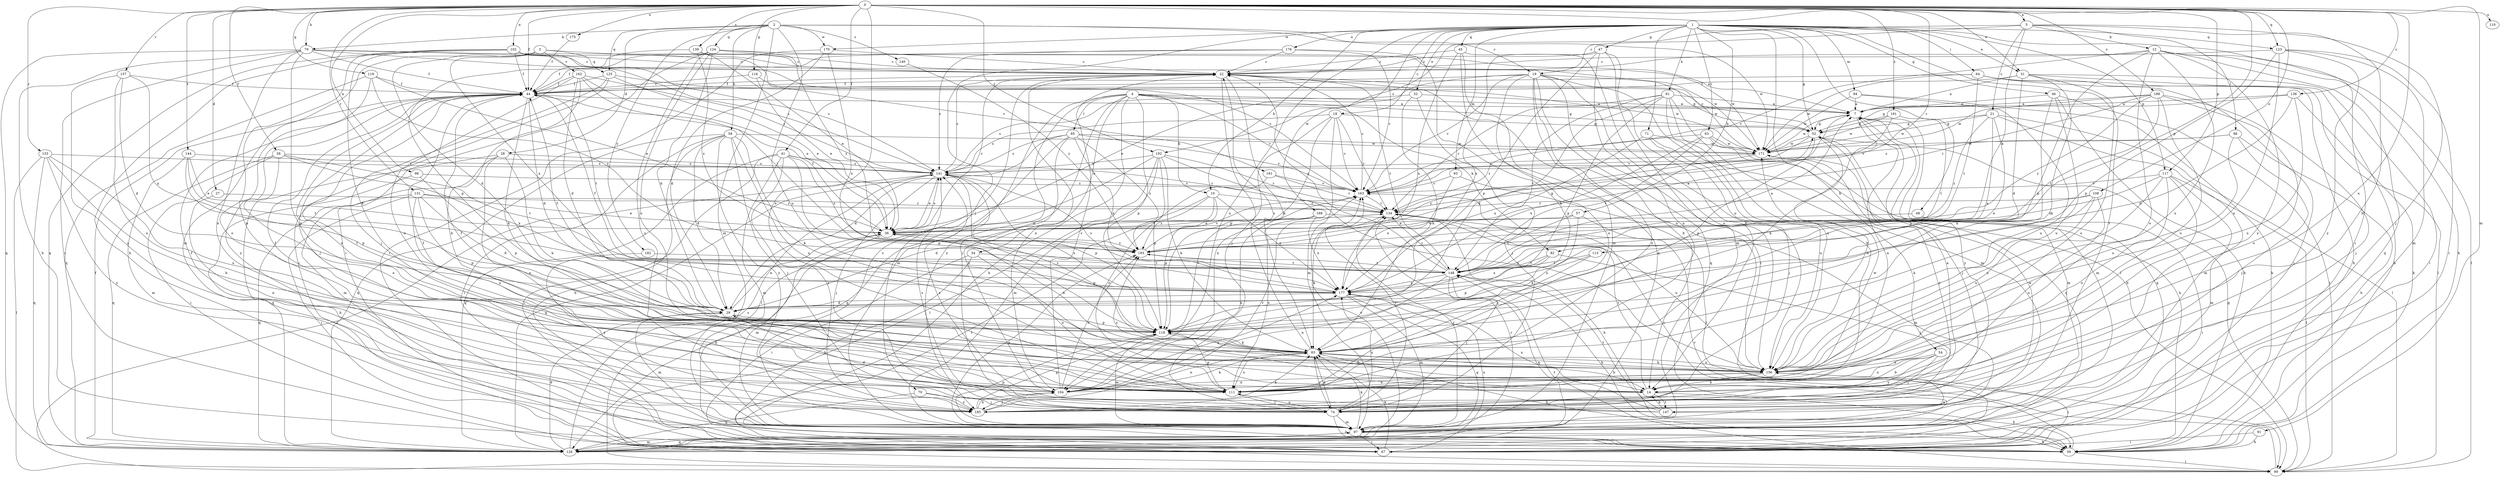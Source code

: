 strict digraph  {
0;
1;
2;
3;
4;
5;
7;
10;
12;
14;
18;
19;
21;
22;
27;
28;
29;
31;
32;
34;
36;
38;
41;
44;
45;
46;
47;
48;
52;
54;
57;
58;
59;
61;
63;
64;
67;
70;
71;
74;
79;
82;
83;
85;
86;
90;
91;
93;
94;
97;
98;
102;
104;
108;
110;
111;
113;
116;
117;
118;
119;
123;
124;
125;
126;
131;
133;
134;
136;
139;
140;
141;
144;
147;
148;
156;
157;
161;
162;
163;
168;
170;
171;
175;
176;
177;
182;
185;
188;
191;
192;
193;
0 -> 5  [label=a];
0 -> 27  [label=d];
0 -> 31  [label=e];
0 -> 38  [label=f];
0 -> 41  [label=f];
0 -> 44  [label=f];
0 -> 79  [label=k];
0 -> 91  [label=m];
0 -> 98  [label=n];
0 -> 102  [label=n];
0 -> 108  [label=o];
0 -> 110  [label=o];
0 -> 111  [label=o];
0 -> 113  [label=p];
0 -> 116  [label=p];
0 -> 117  [label=p];
0 -> 119  [label=q];
0 -> 123  [label=q];
0 -> 131  [label=r];
0 -> 133  [label=r];
0 -> 134  [label=r];
0 -> 136  [label=s];
0 -> 139  [label=s];
0 -> 144  [label=t];
0 -> 156  [label=u];
0 -> 157  [label=v];
0 -> 175  [label=x];
0 -> 188  [label=z];
0 -> 191  [label=z];
0 -> 192  [label=z];
1 -> 10  [label=b];
1 -> 18  [label=c];
1 -> 31  [label=e];
1 -> 32  [label=e];
1 -> 45  [label=g];
1 -> 46  [label=g];
1 -> 47  [label=g];
1 -> 48  [label=g];
1 -> 52  [label=g];
1 -> 54  [label=h];
1 -> 57  [label=h];
1 -> 61  [label=i];
1 -> 63  [label=i];
1 -> 64  [label=i];
1 -> 67  [label=i];
1 -> 70  [label=j];
1 -> 71  [label=j];
1 -> 93  [label=m];
1 -> 94  [label=m];
1 -> 104  [label=n];
1 -> 117  [label=p];
1 -> 123  [label=q];
1 -> 147  [label=t];
1 -> 168  [label=w];
1 -> 170  [label=w];
1 -> 176  [label=x];
2 -> 19  [label=c];
2 -> 28  [label=d];
2 -> 58  [label=h];
2 -> 79  [label=k];
2 -> 97  [label=m];
2 -> 124  [label=q];
2 -> 125  [label=q];
2 -> 140  [label=s];
2 -> 156  [label=u];
2 -> 170  [label=w];
2 -> 171  [label=w];
2 -> 182  [label=y];
3 -> 29  [label=d];
3 -> 97  [label=m];
3 -> 125  [label=q];
3 -> 161  [label=v];
3 -> 162  [label=v];
3 -> 177  [label=x];
4 -> 7  [label=a];
4 -> 10  [label=b];
4 -> 34  [label=e];
4 -> 52  [label=g];
4 -> 59  [label=h];
4 -> 74  [label=j];
4 -> 82  [label=k];
4 -> 85  [label=l];
4 -> 97  [label=m];
4 -> 118  [label=p];
4 -> 163  [label=v];
4 -> 185  [label=y];
5 -> 12  [label=b];
5 -> 14  [label=b];
5 -> 19  [label=c];
5 -> 21  [label=c];
5 -> 74  [label=j];
5 -> 82  [label=k];
5 -> 86  [label=l];
5 -> 192  [label=z];
7 -> 52  [label=g];
7 -> 83  [label=k];
7 -> 97  [label=m];
7 -> 126  [label=q];
7 -> 171  [label=w];
7 -> 185  [label=y];
10 -> 29  [label=d];
10 -> 90  [label=l];
10 -> 118  [label=p];
10 -> 134  [label=r];
10 -> 177  [label=x];
10 -> 193  [label=z];
12 -> 22  [label=c];
12 -> 59  [label=h];
12 -> 90  [label=l];
12 -> 111  [label=o];
12 -> 118  [label=p];
12 -> 126  [label=q];
12 -> 156  [label=u];
12 -> 163  [label=v];
12 -> 185  [label=y];
14 -> 44  [label=f];
14 -> 59  [label=h];
14 -> 134  [label=r];
14 -> 147  [label=t];
14 -> 193  [label=z];
18 -> 52  [label=g];
18 -> 97  [label=m];
18 -> 104  [label=n];
18 -> 118  [label=p];
18 -> 134  [label=r];
18 -> 141  [label=s];
18 -> 163  [label=v];
19 -> 14  [label=b];
19 -> 36  [label=e];
19 -> 44  [label=f];
19 -> 67  [label=i];
19 -> 90  [label=l];
19 -> 111  [label=o];
19 -> 126  [label=q];
19 -> 156  [label=u];
19 -> 163  [label=v];
19 -> 171  [label=w];
19 -> 185  [label=y];
21 -> 52  [label=g];
21 -> 90  [label=l];
21 -> 97  [label=m];
21 -> 118  [label=p];
21 -> 171  [label=w];
21 -> 177  [label=x];
21 -> 193  [label=z];
22 -> 44  [label=f];
22 -> 74  [label=j];
22 -> 83  [label=k];
22 -> 104  [label=n];
22 -> 148  [label=t];
22 -> 156  [label=u];
27 -> 104  [label=n];
27 -> 134  [label=r];
28 -> 83  [label=k];
28 -> 97  [label=m];
28 -> 111  [label=o];
28 -> 126  [label=q];
28 -> 141  [label=s];
29 -> 36  [label=e];
29 -> 44  [label=f];
29 -> 97  [label=m];
29 -> 118  [label=p];
31 -> 7  [label=a];
31 -> 29  [label=d];
31 -> 44  [label=f];
31 -> 59  [label=h];
31 -> 67  [label=i];
31 -> 83  [label=k];
31 -> 111  [label=o];
32 -> 7  [label=a];
32 -> 74  [label=j];
32 -> 83  [label=k];
32 -> 141  [label=s];
34 -> 59  [label=h];
34 -> 67  [label=i];
34 -> 111  [label=o];
34 -> 148  [label=t];
36 -> 22  [label=c];
36 -> 44  [label=f];
36 -> 59  [label=h];
36 -> 97  [label=m];
36 -> 118  [label=p];
36 -> 134  [label=r];
36 -> 141  [label=s];
36 -> 193  [label=z];
38 -> 67  [label=i];
38 -> 111  [label=o];
38 -> 126  [label=q];
38 -> 141  [label=s];
38 -> 148  [label=t];
38 -> 177  [label=x];
41 -> 67  [label=i];
41 -> 97  [label=m];
41 -> 118  [label=p];
41 -> 126  [label=q];
41 -> 134  [label=r];
41 -> 141  [label=s];
41 -> 185  [label=y];
41 -> 193  [label=z];
44 -> 7  [label=a];
44 -> 29  [label=d];
44 -> 74  [label=j];
44 -> 83  [label=k];
44 -> 111  [label=o];
44 -> 148  [label=t];
44 -> 185  [label=y];
45 -> 22  [label=c];
45 -> 97  [label=m];
45 -> 126  [label=q];
45 -> 156  [label=u];
45 -> 177  [label=x];
46 -> 7  [label=a];
46 -> 59  [label=h];
46 -> 83  [label=k];
46 -> 90  [label=l];
46 -> 156  [label=u];
47 -> 14  [label=b];
47 -> 22  [label=c];
47 -> 97  [label=m];
47 -> 111  [label=o];
47 -> 118  [label=p];
47 -> 177  [label=x];
48 -> 36  [label=e];
48 -> 67  [label=i];
52 -> 22  [label=c];
52 -> 74  [label=j];
52 -> 97  [label=m];
52 -> 118  [label=p];
52 -> 156  [label=u];
52 -> 163  [label=v];
52 -> 171  [label=w];
54 -> 14  [label=b];
54 -> 74  [label=j];
54 -> 111  [label=o];
54 -> 156  [label=u];
54 -> 185  [label=y];
57 -> 36  [label=e];
57 -> 83  [label=k];
57 -> 97  [label=m];
57 -> 148  [label=t];
58 -> 29  [label=d];
58 -> 59  [label=h];
58 -> 67  [label=i];
58 -> 74  [label=j];
58 -> 83  [label=k];
58 -> 126  [label=q];
58 -> 156  [label=u];
58 -> 171  [label=w];
58 -> 185  [label=y];
59 -> 90  [label=l];
59 -> 163  [label=v];
61 -> 7  [label=a];
61 -> 14  [label=b];
61 -> 29  [label=d];
61 -> 97  [label=m];
61 -> 118  [label=p];
61 -> 134  [label=r];
61 -> 148  [label=t];
61 -> 156  [label=u];
63 -> 59  [label=h];
63 -> 126  [label=q];
63 -> 134  [label=r];
63 -> 148  [label=t];
63 -> 171  [label=w];
63 -> 177  [label=x];
64 -> 44  [label=f];
64 -> 59  [label=h];
64 -> 67  [label=i];
64 -> 90  [label=l];
64 -> 148  [label=t];
64 -> 171  [label=w];
67 -> 83  [label=k];
67 -> 177  [label=x];
70 -> 74  [label=j];
70 -> 126  [label=q];
70 -> 185  [label=y];
71 -> 74  [label=j];
71 -> 156  [label=u];
71 -> 171  [label=w];
71 -> 177  [label=x];
74 -> 59  [label=h];
74 -> 83  [label=k];
74 -> 97  [label=m];
74 -> 111  [label=o];
74 -> 141  [label=s];
74 -> 163  [label=v];
74 -> 177  [label=x];
79 -> 7  [label=a];
79 -> 22  [label=c];
79 -> 44  [label=f];
79 -> 59  [label=h];
79 -> 67  [label=i];
79 -> 104  [label=n];
79 -> 111  [label=o];
79 -> 126  [label=q];
79 -> 141  [label=s];
82 -> 74  [label=j];
82 -> 118  [label=p];
82 -> 148  [label=t];
82 -> 177  [label=x];
83 -> 14  [label=b];
83 -> 22  [label=c];
83 -> 36  [label=e];
83 -> 59  [label=h];
83 -> 74  [label=j];
83 -> 104  [label=n];
83 -> 111  [label=o];
83 -> 141  [label=s];
83 -> 156  [label=u];
85 -> 29  [label=d];
85 -> 90  [label=l];
85 -> 104  [label=n];
85 -> 141  [label=s];
85 -> 163  [label=v];
85 -> 171  [label=w];
85 -> 177  [label=x];
85 -> 193  [label=z];
86 -> 59  [label=h];
86 -> 74  [label=j];
86 -> 141  [label=s];
86 -> 156  [label=u];
86 -> 171  [label=w];
90 -> 52  [label=g];
90 -> 134  [label=r];
90 -> 148  [label=t];
91 -> 59  [label=h];
91 -> 67  [label=i];
93 -> 90  [label=l];
93 -> 163  [label=v];
93 -> 177  [label=x];
94 -> 7  [label=a];
94 -> 59  [label=h];
94 -> 156  [label=u];
94 -> 171  [label=w];
97 -> 22  [label=c];
97 -> 59  [label=h];
97 -> 67  [label=i];
97 -> 83  [label=k];
97 -> 118  [label=p];
97 -> 126  [label=q];
97 -> 134  [label=r];
97 -> 156  [label=u];
97 -> 163  [label=v];
97 -> 193  [label=z];
98 -> 59  [label=h];
98 -> 118  [label=p];
98 -> 163  [label=v];
102 -> 22  [label=c];
102 -> 44  [label=f];
102 -> 59  [label=h];
102 -> 83  [label=k];
102 -> 104  [label=n];
102 -> 126  [label=q];
102 -> 141  [label=s];
102 -> 163  [label=v];
102 -> 171  [label=w];
104 -> 7  [label=a];
104 -> 22  [label=c];
104 -> 44  [label=f];
104 -> 83  [label=k];
104 -> 177  [label=x];
104 -> 185  [label=y];
104 -> 193  [label=z];
108 -> 36  [label=e];
108 -> 83  [label=k];
108 -> 111  [label=o];
108 -> 134  [label=r];
108 -> 156  [label=u];
111 -> 44  [label=f];
111 -> 74  [label=j];
111 -> 118  [label=p];
111 -> 171  [label=w];
113 -> 83  [label=k];
113 -> 148  [label=t];
113 -> 177  [label=x];
116 -> 36  [label=e];
116 -> 44  [label=f];
116 -> 52  [label=g];
117 -> 14  [label=b];
117 -> 90  [label=l];
117 -> 97  [label=m];
117 -> 111  [label=o];
117 -> 156  [label=u];
117 -> 163  [label=v];
117 -> 193  [label=z];
118 -> 14  [label=b];
118 -> 83  [label=k];
118 -> 97  [label=m];
118 -> 141  [label=s];
118 -> 163  [label=v];
119 -> 36  [label=e];
119 -> 44  [label=f];
119 -> 111  [label=o];
119 -> 126  [label=q];
119 -> 193  [label=z];
123 -> 22  [label=c];
123 -> 67  [label=i];
123 -> 97  [label=m];
123 -> 118  [label=p];
123 -> 156  [label=u];
123 -> 185  [label=y];
124 -> 22  [label=c];
124 -> 29  [label=d];
124 -> 44  [label=f];
124 -> 67  [label=i];
124 -> 156  [label=u];
124 -> 171  [label=w];
124 -> 185  [label=y];
124 -> 193  [label=z];
125 -> 36  [label=e];
125 -> 44  [label=f];
125 -> 67  [label=i];
125 -> 74  [label=j];
125 -> 171  [label=w];
126 -> 29  [label=d];
126 -> 44  [label=f];
126 -> 97  [label=m];
126 -> 134  [label=r];
126 -> 141  [label=s];
131 -> 29  [label=d];
131 -> 36  [label=e];
131 -> 67  [label=i];
131 -> 118  [label=p];
131 -> 126  [label=q];
131 -> 134  [label=r];
131 -> 156  [label=u];
133 -> 14  [label=b];
133 -> 90  [label=l];
133 -> 126  [label=q];
133 -> 141  [label=s];
133 -> 156  [label=u];
133 -> 185  [label=y];
134 -> 36  [label=e];
134 -> 59  [label=h];
134 -> 83  [label=k];
136 -> 7  [label=a];
136 -> 29  [label=d];
136 -> 52  [label=g];
136 -> 59  [label=h];
136 -> 156  [label=u];
139 -> 22  [label=c];
139 -> 36  [label=e];
139 -> 118  [label=p];
139 -> 193  [label=z];
140 -> 193  [label=z];
141 -> 22  [label=c];
141 -> 36  [label=e];
141 -> 74  [label=j];
141 -> 90  [label=l];
141 -> 118  [label=p];
141 -> 126  [label=q];
141 -> 163  [label=v];
144 -> 36  [label=e];
144 -> 97  [label=m];
144 -> 118  [label=p];
144 -> 141  [label=s];
144 -> 148  [label=t];
147 -> 14  [label=b];
147 -> 29  [label=d];
147 -> 141  [label=s];
147 -> 148  [label=t];
147 -> 171  [label=w];
147 -> 177  [label=x];
148 -> 7  [label=a];
148 -> 22  [label=c];
148 -> 59  [label=h];
148 -> 74  [label=j];
148 -> 104  [label=n];
148 -> 126  [label=q];
148 -> 134  [label=r];
148 -> 177  [label=x];
148 -> 193  [label=z];
156 -> 14  [label=b];
156 -> 44  [label=f];
156 -> 67  [label=i];
156 -> 83  [label=k];
156 -> 104  [label=n];
156 -> 111  [label=o];
157 -> 29  [label=d];
157 -> 44  [label=f];
157 -> 111  [label=o];
157 -> 177  [label=x];
157 -> 185  [label=y];
161 -> 111  [label=o];
161 -> 134  [label=r];
161 -> 163  [label=v];
162 -> 14  [label=b];
162 -> 29  [label=d];
162 -> 36  [label=e];
162 -> 44  [label=f];
162 -> 111  [label=o];
162 -> 141  [label=s];
162 -> 193  [label=z];
163 -> 22  [label=c];
163 -> 134  [label=r];
168 -> 36  [label=e];
168 -> 104  [label=n];
168 -> 111  [label=o];
168 -> 156  [label=u];
168 -> 177  [label=x];
170 -> 22  [label=c];
170 -> 29  [label=d];
170 -> 67  [label=i];
170 -> 177  [label=x];
171 -> 141  [label=s];
171 -> 185  [label=y];
171 -> 193  [label=z];
175 -> 44  [label=f];
176 -> 22  [label=c];
176 -> 44  [label=f];
176 -> 83  [label=k];
176 -> 141  [label=s];
176 -> 163  [label=v];
177 -> 29  [label=d];
177 -> 44  [label=f];
177 -> 97  [label=m];
177 -> 126  [label=q];
177 -> 141  [label=s];
182 -> 148  [label=t];
182 -> 185  [label=y];
185 -> 7  [label=a];
185 -> 44  [label=f];
185 -> 83  [label=k];
185 -> 104  [label=n];
185 -> 118  [label=p];
185 -> 163  [label=v];
188 -> 7  [label=a];
188 -> 74  [label=j];
188 -> 111  [label=o];
188 -> 134  [label=r];
188 -> 148  [label=t];
188 -> 156  [label=u];
188 -> 171  [label=w];
188 -> 193  [label=z];
191 -> 52  [label=g];
191 -> 148  [label=t];
191 -> 163  [label=v];
191 -> 171  [label=w];
192 -> 83  [label=k];
192 -> 90  [label=l];
192 -> 97  [label=m];
192 -> 118  [label=p];
192 -> 126  [label=q];
192 -> 134  [label=r];
192 -> 141  [label=s];
192 -> 156  [label=u];
193 -> 7  [label=a];
193 -> 52  [label=g];
193 -> 148  [label=t];
193 -> 163  [label=v];
}
